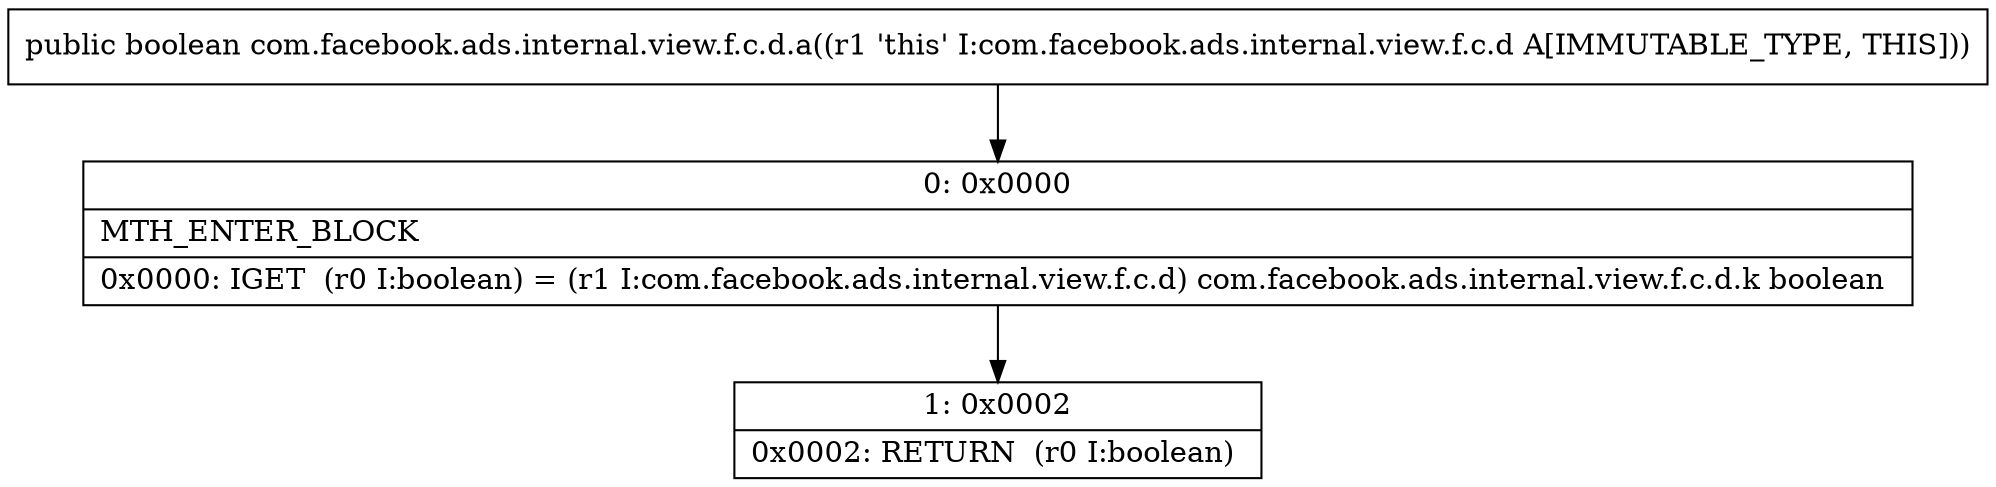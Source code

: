 digraph "CFG forcom.facebook.ads.internal.view.f.c.d.a()Z" {
Node_0 [shape=record,label="{0\:\ 0x0000|MTH_ENTER_BLOCK\l|0x0000: IGET  (r0 I:boolean) = (r1 I:com.facebook.ads.internal.view.f.c.d) com.facebook.ads.internal.view.f.c.d.k boolean \l}"];
Node_1 [shape=record,label="{1\:\ 0x0002|0x0002: RETURN  (r0 I:boolean) \l}"];
MethodNode[shape=record,label="{public boolean com.facebook.ads.internal.view.f.c.d.a((r1 'this' I:com.facebook.ads.internal.view.f.c.d A[IMMUTABLE_TYPE, THIS])) }"];
MethodNode -> Node_0;
Node_0 -> Node_1;
}

